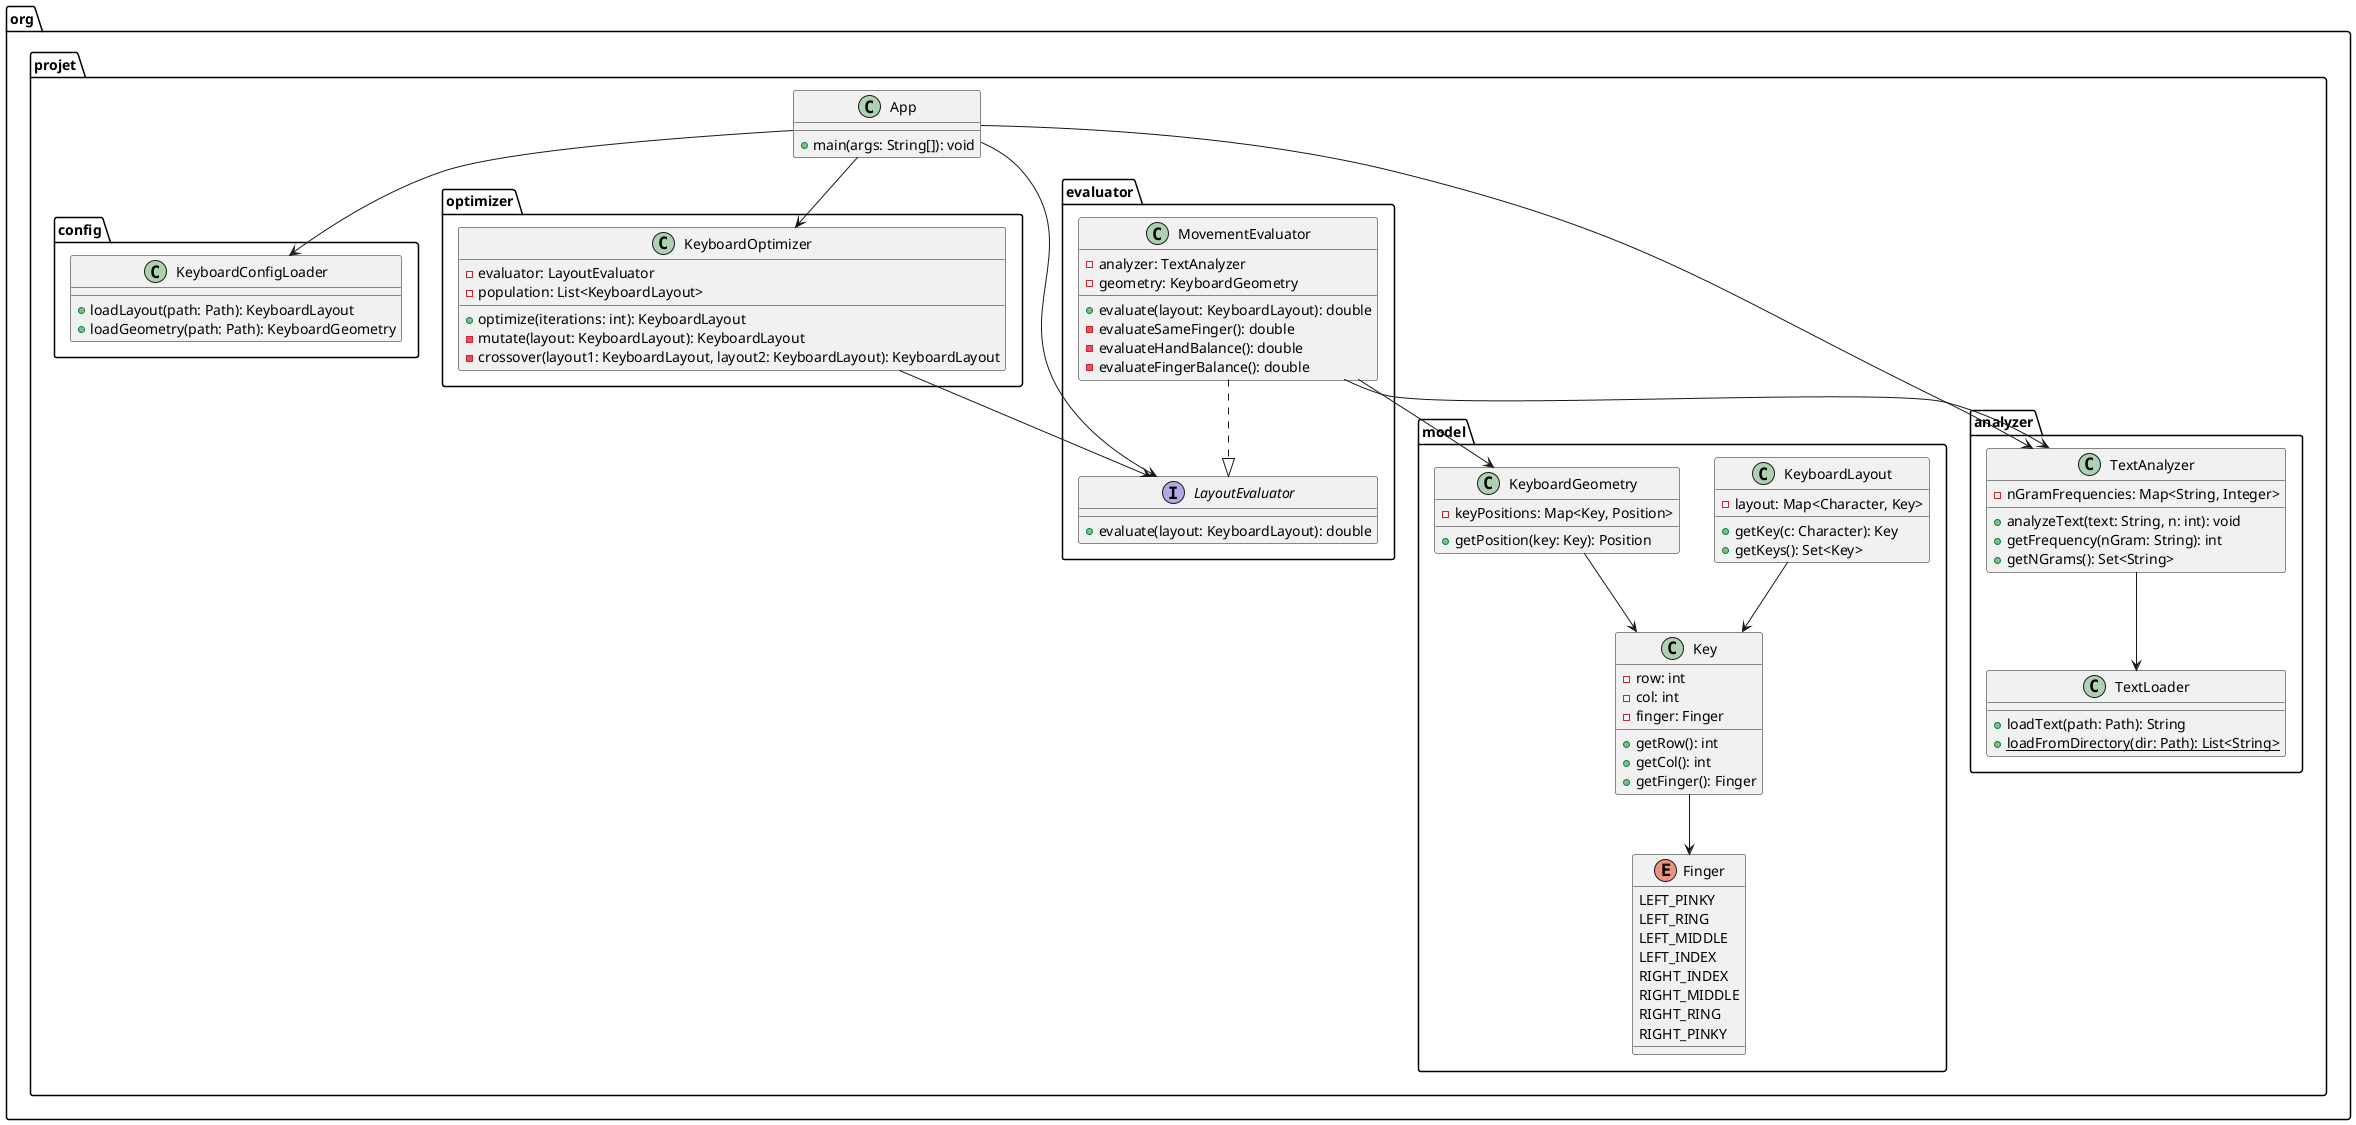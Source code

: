 @startuml

package org.projet {
    class App {
        + main(args: String[]): void
    }
}

package org.projet.analyzer {
    class TextAnalyzer {
        - nGramFrequencies: Map<String, Integer>
        + analyzeText(text: String, n: int): void
        + getFrequency(nGram: String): int
        + getNGrams(): Set<String>
    }

    class TextLoader {
        + loadText(path: Path): String
        + {static} loadFromDirectory(dir: Path): List<String>
    }
}

package org.projet.config {
    class KeyboardConfigLoader {
        + loadLayout(path: Path): KeyboardLayout
        + loadGeometry(path: Path): KeyboardGeometry
    }
}

package org.projet.model {
    class KeyboardLayout {
        - layout: Map<Character, Key>
        + getKey(c: Character): Key
        + getKeys(): Set<Key>
    }

    class KeyboardGeometry {
        - keyPositions: Map<Key, Position>
        + getPosition(key: Key): Position
    }

    class Key {
        - row: int
        - col: int
        - finger: Finger
        + getRow(): int
        + getCol(): int
        + getFinger(): Finger
    }

    enum Finger {
        LEFT_PINKY
        LEFT_RING
        LEFT_MIDDLE
        LEFT_INDEX
        RIGHT_INDEX
        RIGHT_MIDDLE
        RIGHT_RING
        RIGHT_PINKY
    }
}

package org.projet.evaluator {
    interface LayoutEvaluator {
        + evaluate(layout: KeyboardLayout): double
    }

    class MovementEvaluator {
        - analyzer: TextAnalyzer
        - geometry: KeyboardGeometry
        + evaluate(layout: KeyboardLayout): double
        - evaluateSameFinger(): double
        - evaluateHandBalance(): double
        - evaluateFingerBalance(): double
    }
}

package org.projet.optimizer {
    class KeyboardOptimizer {
        - evaluator: LayoutEvaluator
        - population: List<KeyboardLayout>
        + optimize(iterations: int): KeyboardLayout
        - mutate(layout: KeyboardLayout): KeyboardLayout
        - crossover(layout1: KeyboardLayout, layout2: KeyboardLayout): KeyboardLayout
    }
}

' Relations
App --> TextAnalyzer
App --> LayoutEvaluator
App --> KeyboardOptimizer
App --> KeyboardConfigLoader

TextAnalyzer --> TextLoader

MovementEvaluator ..|> LayoutEvaluator
MovementEvaluator --> TextAnalyzer
MovementEvaluator --> KeyboardGeometry

KeyboardOptimizer --> LayoutEvaluator
KeyboardLayout --> Key
KeyboardGeometry --> Key
Key --> Finger

@enduml
